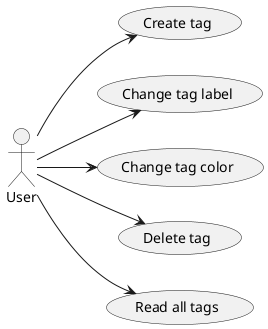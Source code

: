 @startuml
'https://plantuml.com/use-case-diagram
left to right direction
"User" as User
User --> (Create tag)
User --> (Change tag label)
User --> (Change tag color)
User --> (Delete tag)
User --> (Read all tags)
@enduml
